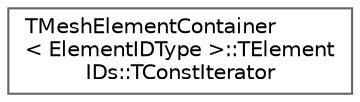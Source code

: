 digraph "Graphical Class Hierarchy"
{
 // INTERACTIVE_SVG=YES
 // LATEX_PDF_SIZE
  bgcolor="transparent";
  edge [fontname=Helvetica,fontsize=10,labelfontname=Helvetica,labelfontsize=10];
  node [fontname=Helvetica,fontsize=10,shape=box,height=0.2,width=0.4];
  rankdir="LR";
  Node0 [id="Node000000",label="TMeshElementContainer\l\< ElementIDType \>::TElement\lIDs::TConstIterator",height=0.2,width=0.4,color="grey40", fillcolor="white", style="filled",URL="$df/d89/classTMeshElementContainer_1_1TElementIDs_1_1TConstIterator.html",tooltip=" "];
}
